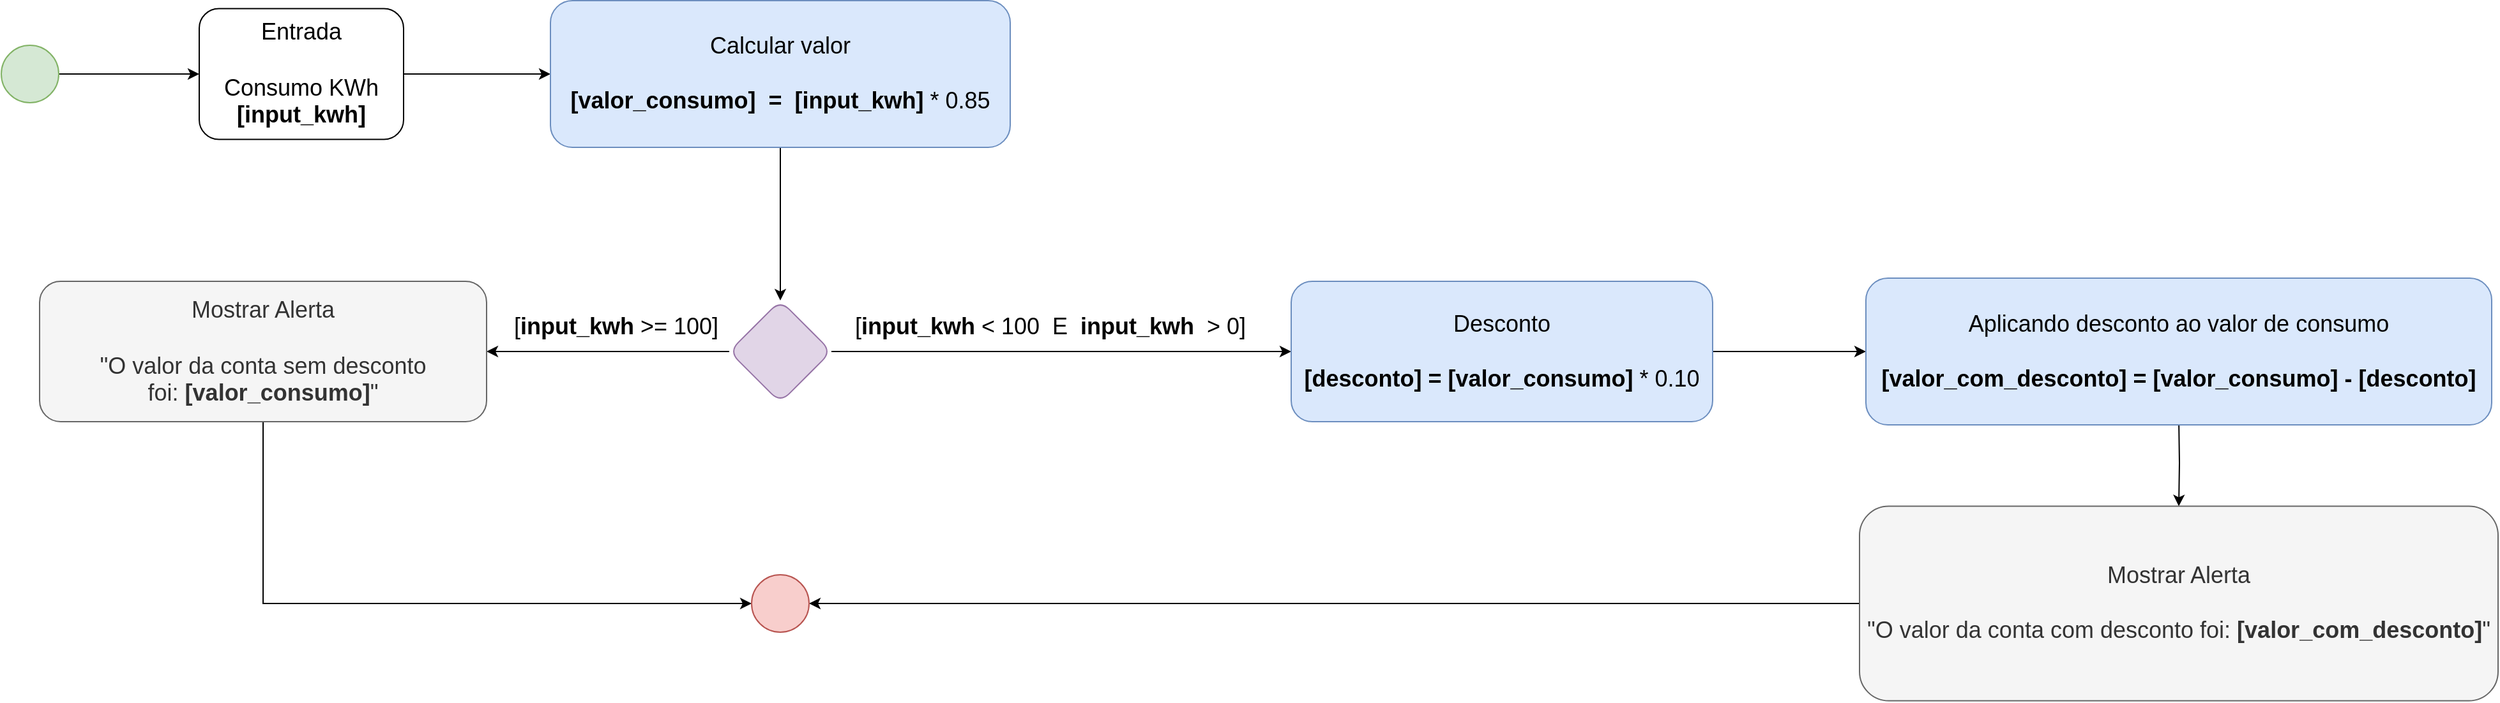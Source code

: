 <mxfile version="21.6.9" type="device" pages="3">
  <diagram name="ex_05_Diagrama" id="H2lQhvoqFPi7zJMfVhFd">
    <mxGraphModel dx="1909" dy="971" grid="1" gridSize="10" guides="1" tooltips="1" connect="1" arrows="1" fold="1" page="1" pageScale="1" pageWidth="690" pageHeight="980" math="0" shadow="0">
      <root>
        <mxCell id="0" />
        <mxCell id="1" parent="0" />
        <mxCell id="3ajVFgv9ZOqLfkd_3ysD-7" style="edgeStyle=orthogonalEdgeStyle;rounded=0;orthogonalLoop=1;jettySize=auto;html=1;" parent="1" source="3ajVFgv9ZOqLfkd_3ysD-2" target="3ajVFgv9ZOqLfkd_3ysD-6" edge="1">
          <mxGeometry relative="1" as="geometry" />
        </mxCell>
        <mxCell id="3ajVFgv9ZOqLfkd_3ysD-2" value="&lt;font style=&quot;font-size: 18px;&quot;&gt;Entrada&lt;br&gt;&lt;br&gt;Consumo KWh&lt;br&gt;&lt;b style=&quot;&quot;&gt;[input_kwh]&lt;/b&gt;&lt;/font&gt;" style="rounded=1;whiteSpace=wrap;html=1;" parent="1" vertex="1">
          <mxGeometry x="245" y="128.75" width="160" height="102.5" as="geometry" />
        </mxCell>
        <mxCell id="3ajVFgv9ZOqLfkd_3ysD-4" value="" style="edgeStyle=orthogonalEdgeStyle;rounded=0;orthogonalLoop=1;jettySize=auto;html=1;" parent="1" source="3ajVFgv9ZOqLfkd_3ysD-3" target="3ajVFgv9ZOqLfkd_3ysD-2" edge="1">
          <mxGeometry relative="1" as="geometry" />
        </mxCell>
        <mxCell id="3ajVFgv9ZOqLfkd_3ysD-3" value="" style="ellipse;whiteSpace=wrap;html=1;aspect=fixed;fillColor=#d5e8d4;strokeColor=#82b366;" parent="1" vertex="1">
          <mxGeometry x="90" y="157.5" width="45" height="45" as="geometry" />
        </mxCell>
        <mxCell id="3ajVFgv9ZOqLfkd_3ysD-9" value="" style="edgeStyle=orthogonalEdgeStyle;rounded=0;orthogonalLoop=1;jettySize=auto;html=1;" parent="1" source="3ajVFgv9ZOqLfkd_3ysD-6" target="3ajVFgv9ZOqLfkd_3ysD-8" edge="1">
          <mxGeometry relative="1" as="geometry" />
        </mxCell>
        <mxCell id="3ajVFgv9ZOqLfkd_3ysD-6" value="&lt;font style=&quot;font-size: 18px;&quot;&gt;Calcular valor&lt;br&gt;&lt;br&gt;&lt;b style=&quot;border-color: var(--border-color);&quot;&gt;[valor_consumo]&amp;nbsp; =&amp;nbsp;&amp;nbsp;&lt;/b&gt;&lt;b style=&quot;&quot;&gt;[input_kwh]&lt;/b&gt; * 0.85&lt;/font&gt;" style="rounded=1;whiteSpace=wrap;html=1;fillColor=#dae8fc;strokeColor=#6c8ebf;" parent="1" vertex="1">
          <mxGeometry x="520" y="122.5" width="360" height="115" as="geometry" />
        </mxCell>
        <mxCell id="3ajVFgv9ZOqLfkd_3ysD-13" value="" style="edgeStyle=orthogonalEdgeStyle;rounded=0;orthogonalLoop=1;jettySize=auto;html=1;" parent="1" source="3ajVFgv9ZOqLfkd_3ysD-8" target="3ajVFgv9ZOqLfkd_3ysD-12" edge="1">
          <mxGeometry relative="1" as="geometry" />
        </mxCell>
        <mxCell id="3ajVFgv9ZOqLfkd_3ysD-14" value="&lt;font style=&quot;font-size: 18px;&quot;&gt;[&lt;b&gt;input_kwh&lt;/b&gt; &amp;gt;= 100]&lt;/font&gt;" style="edgeLabel;html=1;align=center;verticalAlign=middle;resizable=0;points=[];" parent="3ajVFgv9ZOqLfkd_3ysD-13" vertex="1" connectable="0">
          <mxGeometry x="-0.047" y="4" relative="1" as="geometry">
            <mxPoint x="1" y="-24" as="offset" />
          </mxGeometry>
        </mxCell>
        <mxCell id="3ajVFgv9ZOqLfkd_3ysD-18" value="" style="edgeStyle=orthogonalEdgeStyle;rounded=0;orthogonalLoop=1;jettySize=auto;html=1;" parent="1" source="3ajVFgv9ZOqLfkd_3ysD-8" target="3ajVFgv9ZOqLfkd_3ysD-17" edge="1">
          <mxGeometry relative="1" as="geometry" />
        </mxCell>
        <mxCell id="3ajVFgv9ZOqLfkd_3ysD-19" value="&lt;font style=&quot;font-size: 18px;&quot;&gt;[&lt;b&gt;input_kwh&lt;/b&gt; &amp;lt; 100&amp;nbsp; E&amp;nbsp; &lt;b&gt;input_kwh&lt;/b&gt;&amp;nbsp; &amp;gt; 0]&lt;/font&gt;" style="edgeLabel;html=1;align=center;verticalAlign=middle;resizable=0;points=[];" parent="3ajVFgv9ZOqLfkd_3ysD-18" vertex="1" connectable="0">
          <mxGeometry x="-0.217" y="2" relative="1" as="geometry">
            <mxPoint x="30" y="-18" as="offset" />
          </mxGeometry>
        </mxCell>
        <mxCell id="3ajVFgv9ZOqLfkd_3ysD-21" style="edgeStyle=orthogonalEdgeStyle;rounded=0;orthogonalLoop=1;jettySize=auto;html=1;entryX=1;entryY=0.5;entryDx=0;entryDy=0;exitX=0;exitY=0.5;exitDx=0;exitDy=0;" parent="1" source="sPUHKFzPc-UaYchMFCtE-3" target="0eAnI0pQ6SwoqlkQHqcG-1" edge="1">
          <mxGeometry relative="1" as="geometry">
            <mxPoint x="1400" y="595" as="sourcePoint" />
            <mxPoint x="695" y="595" as="targetPoint" />
          </mxGeometry>
        </mxCell>
        <mxCell id="3ajVFgv9ZOqLfkd_3ysD-8" value="" style="rhombus;whiteSpace=wrap;html=1;rounded=1;fillColor=#e1d5e7;strokeColor=#9673a6;" parent="1" vertex="1">
          <mxGeometry x="660" y="357.5" width="80" height="80" as="geometry" />
        </mxCell>
        <mxCell id="3ajVFgv9ZOqLfkd_3ysD-22" style="edgeStyle=orthogonalEdgeStyle;rounded=0;orthogonalLoop=1;jettySize=auto;html=1;entryX=0;entryY=0.5;entryDx=0;entryDy=0;exitX=0.5;exitY=1;exitDx=0;exitDy=0;" parent="1" source="3ajVFgv9ZOqLfkd_3ysD-12" target="0eAnI0pQ6SwoqlkQHqcG-1" edge="1">
          <mxGeometry relative="1" as="geometry">
            <Array as="points">
              <mxPoint x="295" y="595" />
            </Array>
            <mxPoint x="665" y="595" as="targetPoint" />
          </mxGeometry>
        </mxCell>
        <mxCell id="3ajVFgv9ZOqLfkd_3ysD-12" value="&lt;font style=&quot;font-size: 18px;&quot;&gt;Mostrar Alerta&lt;br style=&quot;border-color: var(--border-color);&quot;&gt;&lt;br style=&quot;border-color: var(--border-color);&quot;&gt;&lt;span style=&quot;border-color: var(--border-color);&quot;&gt;&quot;O valor da conta sem desconto foi:&lt;span style=&quot;border-color: var(--border-color);&quot;&gt;&amp;nbsp;&lt;/span&gt;&lt;/span&gt;&lt;b style=&quot;border-color: var(--border-color);&quot;&gt;[valor_consumo]&lt;/b&gt;&lt;span style=&quot;border-color: var(--border-color);&quot;&gt;&quot;&lt;/span&gt;&lt;/font&gt;" style="whiteSpace=wrap;html=1;rounded=1;fillColor=#f5f5f5;strokeColor=#666666;fontColor=#333333;" parent="1" vertex="1">
          <mxGeometry x="120" y="342.5" width="350" height="110" as="geometry" />
        </mxCell>
        <mxCell id="sPUHKFzPc-UaYchMFCtE-2" value="" style="edgeStyle=orthogonalEdgeStyle;rounded=0;orthogonalLoop=1;jettySize=auto;html=1;" parent="1" source="3ajVFgv9ZOqLfkd_3ysD-17" target="sPUHKFzPc-UaYchMFCtE-1" edge="1">
          <mxGeometry relative="1" as="geometry" />
        </mxCell>
        <mxCell id="3ajVFgv9ZOqLfkd_3ysD-17" value="&lt;font style=&quot;font-size: 18px;&quot;&gt;Desconto&lt;br&gt;&lt;br&gt;&lt;b style=&quot;&quot;&gt;[desconto] = [valor_consumo]&lt;/b&gt; * 0.10&lt;/font&gt;" style="whiteSpace=wrap;html=1;rounded=1;fillColor=#dae8fc;strokeColor=#6c8ebf;" parent="1" vertex="1">
          <mxGeometry x="1100" y="342.5" width="330" height="110" as="geometry" />
        </mxCell>
        <mxCell id="sPUHKFzPc-UaYchMFCtE-4" value="" style="edgeStyle=orthogonalEdgeStyle;rounded=0;orthogonalLoop=1;jettySize=auto;html=1;" parent="1" target="sPUHKFzPc-UaYchMFCtE-3" edge="1">
          <mxGeometry relative="1" as="geometry">
            <mxPoint x="1795" y="450" as="sourcePoint" />
            <Array as="points" />
          </mxGeometry>
        </mxCell>
        <mxCell id="sPUHKFzPc-UaYchMFCtE-1" value="&lt;font style=&quot;font-size: 18px;&quot;&gt;Aplicando desconto ao valor de consumo&lt;br&gt;&lt;br&gt;&lt;b style=&quot;&quot;&gt;[valor_com_desconto] = [valor_consumo] - [desconto]&lt;/b&gt;&lt;/font&gt;" style="whiteSpace=wrap;html=1;fillColor=#dae8fc;strokeColor=#6c8ebf;rounded=1;" parent="1" vertex="1">
          <mxGeometry x="1550" y="340" width="490" height="115" as="geometry" />
        </mxCell>
        <mxCell id="sPUHKFzPc-UaYchMFCtE-3" value="&lt;font style=&quot;font-size: 18px;&quot;&gt;Mostrar Alerta&lt;br&gt;&lt;br&gt;&quot;O valor da conta com desconto foi: &lt;b style=&quot;&quot;&gt;[valor_com_desconto]&lt;/b&gt;&quot;&lt;/font&gt;" style="whiteSpace=wrap;html=1;fillColor=#f5f5f5;strokeColor=#666666;rounded=1;fontColor=#333333;" parent="1" vertex="1">
          <mxGeometry x="1545" y="518.75" width="500" height="152.5" as="geometry" />
        </mxCell>
        <mxCell id="0eAnI0pQ6SwoqlkQHqcG-1" value="" style="ellipse;whiteSpace=wrap;html=1;aspect=fixed;fillColor=#f8cecc;strokeColor=#b85450;" parent="1" vertex="1">
          <mxGeometry x="677.5" y="572.5" width="45" height="45" as="geometry" />
        </mxCell>
      </root>
    </mxGraphModel>
  </diagram>
  <diagram id="yd7sD754YHqMbDR7IoME" name="ex_02_Diagrama">
    <mxGraphModel dx="1740" dy="1514" grid="1" gridSize="10" guides="1" tooltips="1" connect="1" arrows="1" fold="1" page="1" pageScale="1" pageWidth="690" pageHeight="980" math="0" shadow="0">
      <root>
        <mxCell id="0" />
        <mxCell id="1" parent="0" />
        <mxCell id="ijZmK-WtAlWM9-ILOcPF-5" style="edgeStyle=orthogonalEdgeStyle;rounded=0;orthogonalLoop=1;jettySize=auto;html=1;" parent="1" source="CUbNl8T-j_EhCkBC67OU-1" target="ijZmK-WtAlWM9-ILOcPF-4" edge="1">
          <mxGeometry relative="1" as="geometry" />
        </mxCell>
        <mxCell id="CUbNl8T-j_EhCkBC67OU-1" value="" style="ellipse;whiteSpace=wrap;html=1;aspect=fixed;fillColor=#d5e8d4;strokeColor=#82b366;" parent="1" vertex="1">
          <mxGeometry x="382.5" y="-45" width="45" height="45" as="geometry" />
        </mxCell>
        <mxCell id="ijZmK-WtAlWM9-ILOcPF-1" value="" style="ellipse;whiteSpace=wrap;html=1;aspect=fixed;fillColor=#f8cecc;strokeColor=#b85450;" parent="1" vertex="1">
          <mxGeometry x="382.5" y="920" width="45" height="45" as="geometry" />
        </mxCell>
        <mxCell id="_cHMoOiaVrn1RBy7JZHG-16" value="" style="edgeStyle=orthogonalEdgeStyle;rounded=0;orthogonalLoop=1;jettySize=auto;html=1;" parent="1" source="ijZmK-WtAlWM9-ILOcPF-4" target="_cHMoOiaVrn1RBy7JZHG-15" edge="1">
          <mxGeometry relative="1" as="geometry" />
        </mxCell>
        <mxCell id="ijZmK-WtAlWM9-ILOcPF-4" value="&lt;font style=&quot;font-size: 18px;&quot;&gt;Entrada&lt;br&gt;&lt;br&gt;Quantidade de refrigerante por dia&lt;br&gt;&lt;br&gt;&lt;b&gt;[qnt_refri_dia]&lt;/b&gt;&lt;br&gt;&lt;/font&gt;" style="rounded=1;whiteSpace=wrap;html=1;" parent="1" vertex="1">
          <mxGeometry x="269.99" y="102.5" width="270" height="155" as="geometry" />
        </mxCell>
        <mxCell id="_cHMoOiaVrn1RBy7JZHG-5" value="" style="edgeStyle=orthogonalEdgeStyle;rounded=0;orthogonalLoop=1;jettySize=auto;html=1;entryX=0.5;entryY=0;entryDx=0;entryDy=0;" parent="1" source="_cHMoOiaVrn1RBy7JZHG-1" target="_cHMoOiaVrn1RBy7JZHG-4" edge="1">
          <mxGeometry relative="1" as="geometry">
            <mxPoint x="660" y="610" as="targetPoint" />
          </mxGeometry>
        </mxCell>
        <mxCell id="_cHMoOiaVrn1RBy7JZHG-19" value="&lt;font style=&quot;font-size: 18px;&quot;&gt;&lt;b style=&quot;&quot;&gt;&lt;span style=&quot;border-color: var(--border-color); background-color: rgb(251, 251, 251);&quot;&gt;[qnt_ano&lt;/span&gt;&amp;nbsp;&amp;lt;= &lt;/b&gt;500&lt;b style=&quot;&quot;&gt;]&lt;/b&gt;&lt;/font&gt;" style="edgeLabel;html=1;align=center;verticalAlign=middle;resizable=0;points=[];" parent="_cHMoOiaVrn1RBy7JZHG-5" vertex="1" connectable="0">
          <mxGeometry x="-0.365" y="-1" relative="1" as="geometry">
            <mxPoint x="11" y="-21" as="offset" />
          </mxGeometry>
        </mxCell>
        <mxCell id="_cHMoOiaVrn1RBy7JZHG-7" value="" style="edgeStyle=orthogonalEdgeStyle;rounded=0;orthogonalLoop=1;jettySize=auto;html=1;entryX=1;entryY=0.5;entryDx=0;entryDy=0;" parent="1" source="_cHMoOiaVrn1RBy7JZHG-1" target="_cHMoOiaVrn1RBy7JZHG-24" edge="1">
          <mxGeometry relative="1" as="geometry" />
        </mxCell>
        <mxCell id="_cHMoOiaVrn1RBy7JZHG-8" value="&lt;font style=&quot;font-size: 18px;&quot;&gt;&lt;b&gt;[qnt_ano&lt;/b&gt;&lt;span style=&quot;font-weight: bold; border-color: var(--border-color);&quot;&gt;&amp;nbsp;&amp;gt;&lt;/span&gt;&lt;span style=&quot;border-color: var(--border-color);&quot;&gt;&lt;b&gt;&amp;nbsp;&lt;/b&gt;500&lt;b&gt;]&lt;/b&gt;&lt;/span&gt;&lt;/font&gt;" style="edgeLabel;html=1;align=center;verticalAlign=middle;resizable=0;points=[];" parent="_cHMoOiaVrn1RBy7JZHG-7" vertex="1" connectable="0">
          <mxGeometry x="-0.187" y="2" relative="1" as="geometry">
            <mxPoint x="-13" y="-22" as="offset" />
          </mxGeometry>
        </mxCell>
        <mxCell id="_cHMoOiaVrn1RBy7JZHG-1" value="" style="rhombus;whiteSpace=wrap;html=1;rounded=1;fillColor=#e1d5e7;strokeColor=#9673a6;" parent="1" vertex="1">
          <mxGeometry x="365" y="570" width="80" height="80" as="geometry" />
        </mxCell>
        <mxCell id="_cHMoOiaVrn1RBy7JZHG-14" style="edgeStyle=orthogonalEdgeStyle;rounded=0;orthogonalLoop=1;jettySize=auto;html=1;entryX=1;entryY=0.5;entryDx=0;entryDy=0;exitX=0.5;exitY=1;exitDx=0;exitDy=0;" parent="1" source="_cHMoOiaVrn1RBy7JZHG-4" target="ijZmK-WtAlWM9-ILOcPF-1" edge="1">
          <mxGeometry relative="1" as="geometry">
            <mxPoint x="660" y="830" as="sourcePoint" />
            <Array as="points">
              <mxPoint x="695" y="942" />
            </Array>
          </mxGeometry>
        </mxCell>
        <mxCell id="_cHMoOiaVrn1RBy7JZHG-4" value="&lt;font style=&quot;font-size: 18px;&quot;&gt;Exibir&lt;br&gt;&lt;br&gt;&quot;Voce consumiu &lt;b style=&quot;&quot;&gt;[qnt_ano]&lt;/b&gt;&quot;&lt;/font&gt;" style="whiteSpace=wrap;html=1;fillColor=#fff2cc;strokeColor=#d6b656;rounded=1;" parent="1" vertex="1">
          <mxGeometry x="550" y="720" width="290" height="90" as="geometry" />
        </mxCell>
        <mxCell id="_cHMoOiaVrn1RBy7JZHG-13" style="edgeStyle=orthogonalEdgeStyle;rounded=0;orthogonalLoop=1;jettySize=auto;html=1;entryX=0;entryY=0.5;entryDx=0;entryDy=0;exitX=0.5;exitY=1;exitDx=0;exitDy=0;" parent="1" source="_cHMoOiaVrn1RBy7JZHG-6" target="ijZmK-WtAlWM9-ILOcPF-1" edge="1">
          <mxGeometry relative="1" as="geometry">
            <Array as="points">
              <mxPoint x="7" y="942" />
            </Array>
          </mxGeometry>
        </mxCell>
        <mxCell id="_cHMoOiaVrn1RBy7JZHG-6" value="&lt;font style=&quot;font-size: 18px;&quot;&gt;Exibir&lt;br&gt;&lt;br&gt;&quot;Cuidado com a diabetes!&quot;&lt;/font&gt;" style="whiteSpace=wrap;html=1;fillColor=#fff2cc;strokeColor=#d6b656;rounded=1;" parent="1" vertex="1">
          <mxGeometry x="-108.12" y="720" width="231.25" height="90" as="geometry" />
        </mxCell>
        <mxCell id="_cHMoOiaVrn1RBy7JZHG-18" style="edgeStyle=orthogonalEdgeStyle;rounded=0;orthogonalLoop=1;jettySize=auto;html=1;entryX=0.5;entryY=0;entryDx=0;entryDy=0;" parent="1" source="_cHMoOiaVrn1RBy7JZHG-15" target="_cHMoOiaVrn1RBy7JZHG-1" edge="1">
          <mxGeometry relative="1" as="geometry" />
        </mxCell>
        <mxCell id="_cHMoOiaVrn1RBy7JZHG-15" value="&lt;font style=&quot;font-size: 18px;&quot;&gt;Calculando quantidade de refri por ano&amp;nbsp;&lt;br&gt;&lt;br&gt;&lt;b&gt;[qnt_ano]&lt;/b&gt; =&amp;nbsp;&lt;b style=&quot;border-color: var(--border-color);&quot;&gt;[qnt_refri_dia] *&lt;/b&gt;&amp;nbsp;365&lt;br&gt;&lt;/font&gt;" style="whiteSpace=wrap;html=1;rounded=1;fillColor=#dae8fc;strokeColor=#6c8ebf;" parent="1" vertex="1">
          <mxGeometry x="220.45" y="340" width="369.08" height="140" as="geometry" />
        </mxCell>
        <mxCell id="_cHMoOiaVrn1RBy7JZHG-25" style="edgeStyle=orthogonalEdgeStyle;rounded=0;orthogonalLoop=1;jettySize=auto;html=1;entryX=0.5;entryY=0;entryDx=0;entryDy=0;" parent="1" source="_cHMoOiaVrn1RBy7JZHG-24" target="_cHMoOiaVrn1RBy7JZHG-6" edge="1">
          <mxGeometry relative="1" as="geometry" />
        </mxCell>
        <mxCell id="_cHMoOiaVrn1RBy7JZHG-24" value="&lt;font style=&quot;font-size: 18px;&quot;&gt;Exibir&lt;br&gt;&lt;br&gt;&quot;Voce consumiu &lt;b style=&quot;&quot;&gt;[qnt_ano]&lt;/b&gt;&quot;&lt;/font&gt;" style="whiteSpace=wrap;html=1;fillColor=#fff2cc;strokeColor=#d6b656;rounded=1;" parent="1" vertex="1">
          <mxGeometry x="-150" y="560" width="315" height="100" as="geometry" />
        </mxCell>
      </root>
    </mxGraphModel>
  </diagram>
  <diagram id="kWHuhbQLu4FLw9ENhOZ2" name="ex_06_Diagrama">
    <mxGraphModel dx="850" dy="2378" grid="1" gridSize="10" guides="1" tooltips="1" connect="1" arrows="1" fold="1" page="1" pageScale="1" pageWidth="690" pageHeight="980" math="0" shadow="0">
      <root>
        <mxCell id="0" />
        <mxCell id="1" parent="0" />
        <mxCell id="q_PCMyMmv0c8WyVw1bHP-3" style="edgeStyle=orthogonalEdgeStyle;rounded=0;orthogonalLoop=1;jettySize=auto;html=1;entryX=0;entryY=0.5;entryDx=0;entryDy=0;" edge="1" parent="1" source="q_PCMyMmv0c8WyVw1bHP-1" target="q_PCMyMmv0c8WyVw1bHP-2">
          <mxGeometry relative="1" as="geometry" />
        </mxCell>
        <mxCell id="q_PCMyMmv0c8WyVw1bHP-1" value="" style="ellipse;whiteSpace=wrap;html=1;aspect=fixed;fillColor=#d5e8d4;strokeColor=#82b366;" vertex="1" parent="1">
          <mxGeometry x="100" y="-790" width="45" height="45" as="geometry" />
        </mxCell>
        <mxCell id="q_PCMyMmv0c8WyVw1bHP-5" value="" style="edgeStyle=orthogonalEdgeStyle;rounded=0;orthogonalLoop=1;jettySize=auto;html=1;" edge="1" parent="1" source="q_PCMyMmv0c8WyVw1bHP-2" target="q_PCMyMmv0c8WyVw1bHP-4">
          <mxGeometry relative="1" as="geometry" />
        </mxCell>
        <mxCell id="q_PCMyMmv0c8WyVw1bHP-2" value="&lt;font style=&quot;font-size: 18px;&quot;&gt;Entrada&lt;br&gt;&lt;br&gt;Renda familiar&lt;br&gt;&lt;br&gt;&lt;b&gt;[input_renda]&lt;/b&gt;&lt;/font&gt;" style="rounded=1;whiteSpace=wrap;html=1;" vertex="1" parent="1">
          <mxGeometry x="270" y="-841.25" width="240" height="147.5" as="geometry" />
        </mxCell>
        <mxCell id="q_PCMyMmv0c8WyVw1bHP-7" value="" style="edgeStyle=orthogonalEdgeStyle;rounded=0;orthogonalLoop=1;jettySize=auto;html=1;" edge="1" parent="1" source="q_PCMyMmv0c8WyVw1bHP-4" target="q_PCMyMmv0c8WyVw1bHP-6">
          <mxGeometry relative="1" as="geometry" />
        </mxCell>
        <mxCell id="q_PCMyMmv0c8WyVw1bHP-4" value="&lt;font style=&quot;font-size: 18px;&quot;&gt;Entrada&lt;br&gt;&lt;br&gt;Valor da prestação&lt;br&gt;&lt;br&gt;&lt;b&gt;[input_prestacao]&lt;/b&gt;&lt;/font&gt;" style="rounded=1;whiteSpace=wrap;html=1;" vertex="1" parent="1">
          <mxGeometry x="610" y="-841.25" width="240" height="147.5" as="geometry" />
        </mxCell>
        <mxCell id="q_PCMyMmv0c8WyVw1bHP-22" style="edgeStyle=orthogonalEdgeStyle;rounded=0;orthogonalLoop=1;jettySize=auto;html=1;" edge="1" parent="1" source="q_PCMyMmv0c8WyVw1bHP-6" target="q_PCMyMmv0c8WyVw1bHP-12">
          <mxGeometry relative="1" as="geometry">
            <mxPoint x="1275.005" y="-610" as="targetPoint" />
          </mxGeometry>
        </mxCell>
        <mxCell id="q_PCMyMmv0c8WyVw1bHP-6" value="&lt;font style=&quot;font-size: 18px;&quot;&gt;&amp;nbsp;Calcular o quanto a prestação consome da renda&lt;br&gt;&lt;b&gt;[consumo_renda] =&amp;nbsp;&lt;/b&gt;&lt;b style=&quot;border-color: var(--border-color);&quot;&gt;[input_prestacao]&amp;nbsp;&lt;b style=&quot;border-color: var(--border-color);&quot;&gt;* 100&amp;nbsp;&lt;/b&gt;&amp;nbsp;/&amp;nbsp;&amp;nbsp;&lt;/b&gt;&lt;b style=&quot;border-color: var(--border-color);&quot;&gt;[input_renda]&lt;/b&gt;&lt;br&gt;&lt;/font&gt;" style="rounded=1;whiteSpace=wrap;html=1;fillColor=#dae8fc;strokeColor=#6c8ebf;" vertex="1" parent="1">
          <mxGeometry x="1010" y="-832.12" width="530" height="131.25" as="geometry" />
        </mxCell>
        <mxCell id="q_PCMyMmv0c8WyVw1bHP-15" value="" style="edgeStyle=orthogonalEdgeStyle;rounded=0;orthogonalLoop=1;jettySize=auto;html=1;" edge="1" parent="1" source="q_PCMyMmv0c8WyVw1bHP-12" target="q_PCMyMmv0c8WyVw1bHP-24">
          <mxGeometry relative="1" as="geometry">
            <mxPoint x="1580" y="-474.995" as="targetPoint" />
          </mxGeometry>
        </mxCell>
        <mxCell id="q_PCMyMmv0c8WyVw1bHP-20" value="&lt;span style=&quot;font-size: 18px;&quot;&gt;&lt;b&gt;[consumo_renda &amp;gt; 30]&lt;/b&gt;&lt;/span&gt;" style="edgeLabel;html=1;align=center;verticalAlign=middle;resizable=0;points=[];" vertex="1" connectable="0" parent="q_PCMyMmv0c8WyVw1bHP-15">
          <mxGeometry x="-0.032" y="1" relative="1" as="geometry">
            <mxPoint y="-19" as="offset" />
          </mxGeometry>
        </mxCell>
        <mxCell id="q_PCMyMmv0c8WyVw1bHP-17" value="" style="edgeStyle=orthogonalEdgeStyle;rounded=0;orthogonalLoop=1;jettySize=auto;html=1;" edge="1" parent="1" source="q_PCMyMmv0c8WyVw1bHP-12" target="q_PCMyMmv0c8WyVw1bHP-25">
          <mxGeometry relative="1" as="geometry">
            <mxPoint x="1070.0" y="-474.995" as="targetPoint" />
          </mxGeometry>
        </mxCell>
        <mxCell id="q_PCMyMmv0c8WyVw1bHP-33" value="&lt;b style=&quot;border-color: var(--border-color); font-size: 18px;&quot;&gt;[consumo_renda &amp;lt;= 30]&lt;/b&gt;" style="edgeLabel;html=1;align=center;verticalAlign=middle;resizable=0;points=[];" vertex="1" connectable="0" parent="q_PCMyMmv0c8WyVw1bHP-17">
          <mxGeometry x="0.221" y="2" relative="1" as="geometry">
            <mxPoint x="33" y="-22" as="offset" />
          </mxGeometry>
        </mxCell>
        <mxCell id="q_PCMyMmv0c8WyVw1bHP-12" value="" style="rhombus;whiteSpace=wrap;html=1;fillColor=#dae8fc;strokeColor=#6c8ebf;rounded=1;" vertex="1" parent="1">
          <mxGeometry x="1235" y="-514.995" width="80" height="80" as="geometry" />
        </mxCell>
        <mxCell id="q_PCMyMmv0c8WyVw1bHP-18" value="" style="ellipse;whiteSpace=wrap;html=1;aspect=fixed;fillColor=#f8cecc;strokeColor=#b85450;" vertex="1" parent="1">
          <mxGeometry x="1252.5" y="-232.49" width="45" height="45" as="geometry" />
        </mxCell>
        <mxCell id="q_PCMyMmv0c8WyVw1bHP-27" style="edgeStyle=orthogonalEdgeStyle;rounded=0;orthogonalLoop=1;jettySize=auto;html=1;exitX=0.5;exitY=1;exitDx=0;exitDy=0;entryX=0.5;entryY=0;entryDx=0;entryDy=0;" edge="1" parent="1" source="q_PCMyMmv0c8WyVw1bHP-24" target="q_PCMyMmv0c8WyVw1bHP-26">
          <mxGeometry relative="1" as="geometry" />
        </mxCell>
        <mxCell id="q_PCMyMmv0c8WyVw1bHP-24" value="&lt;font style=&quot;font-size: 18px;&quot;&gt;Exibir&lt;br&gt;&lt;br&gt;&quot;A prestação corresponde a &lt;b&gt;[consumo_renda]&lt;/b&gt;% da renda familiar&quot;&lt;br&gt;&lt;/font&gt;" style="rounded=1;whiteSpace=wrap;html=1;fillColor=#fff2cc;strokeColor=#d6b656;" vertex="1" parent="1">
          <mxGeometry x="1460.01" y="-417.49" width="568.75" height="90" as="geometry" />
        </mxCell>
        <mxCell id="q_PCMyMmv0c8WyVw1bHP-31" style="edgeStyle=orthogonalEdgeStyle;rounded=0;orthogonalLoop=1;jettySize=auto;html=1;entryX=0;entryY=0.5;entryDx=0;entryDy=0;exitX=0.5;exitY=1;exitDx=0;exitDy=0;" edge="1" parent="1" source="q_PCMyMmv0c8WyVw1bHP-25" target="q_PCMyMmv0c8WyVw1bHP-18">
          <mxGeometry relative="1" as="geometry">
            <mxPoint x="860" y="-344.99" as="sourcePoint" />
            <Array as="points">
              <mxPoint x="664" y="-209.99" />
            </Array>
          </mxGeometry>
        </mxCell>
        <mxCell id="q_PCMyMmv0c8WyVw1bHP-25" value="&lt;font style=&quot;font-size: 18px;&quot;&gt;Exibir&lt;br&gt;&lt;br&gt;&quot;A prestação corresponde a &lt;b&gt;[consumo_renda]&lt;/b&gt;% da renda familiar&quot;&lt;br&gt;&lt;/font&gt;" style="rounded=1;whiteSpace=wrap;html=1;fillColor=#fff2cc;strokeColor=#d6b656;" vertex="1" parent="1">
          <mxGeometry x="380" y="-520" width="568.75" height="90" as="geometry" />
        </mxCell>
        <mxCell id="q_PCMyMmv0c8WyVw1bHP-30" style="edgeStyle=orthogonalEdgeStyle;rounded=0;orthogonalLoop=1;jettySize=auto;html=1;entryX=1;entryY=0.5;entryDx=0;entryDy=0;" edge="1" parent="1" source="q_PCMyMmv0c8WyVw1bHP-26" target="q_PCMyMmv0c8WyVw1bHP-18">
          <mxGeometry relative="1" as="geometry" />
        </mxCell>
        <mxCell id="q_PCMyMmv0c8WyVw1bHP-26" value="&lt;font style=&quot;font-size: 18px;&quot;&gt;Exibir&lt;br&gt;&lt;br&gt;&quot;&lt;font color=&quot;#ff0000&quot;&gt;&lt;b&gt;Será necessário complementar a renda familiar&lt;/b&gt;&lt;/font&gt;&quot;&lt;br&gt;&lt;/font&gt;" style="rounded=1;whiteSpace=wrap;html=1;fillColor=#fff2cc;strokeColor=#d6b656;" vertex="1" parent="1">
          <mxGeometry x="1524.39" y="-272.49" width="440" height="124.99" as="geometry" />
        </mxCell>
      </root>
    </mxGraphModel>
  </diagram>
</mxfile>
